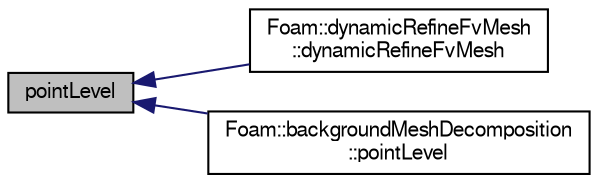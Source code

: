 digraph "pointLevel"
{
  bgcolor="transparent";
  edge [fontname="FreeSans",fontsize="10",labelfontname="FreeSans",labelfontsize="10"];
  node [fontname="FreeSans",fontsize="10",shape=record];
  rankdir="LR";
  Node1391 [label="pointLevel",height=0.2,width=0.4,color="black", fillcolor="grey75", style="filled", fontcolor="black"];
  Node1391 -> Node1392 [dir="back",color="midnightblue",fontsize="10",style="solid",fontname="FreeSans"];
  Node1392 [label="Foam::dynamicRefineFvMesh\l::dynamicRefineFvMesh",height=0.2,width=0.4,color="black",URL="$a21370.html#adb7d4548e6fcf38f86bf13798cef53eb",tooltip="Construct from IOobject. "];
  Node1391 -> Node1393 [dir="back",color="midnightblue",fontsize="10",style="solid",fontname="FreeSans"];
  Node1393 [label="Foam::backgroundMeshDecomposition\l::pointLevel",height=0.2,width=0.4,color="black",URL="$a31362.html#ad75aca4d12168c1e6e7d12ce8308b1d6",tooltip="Return the point level of the underlying mesh. "];
}
